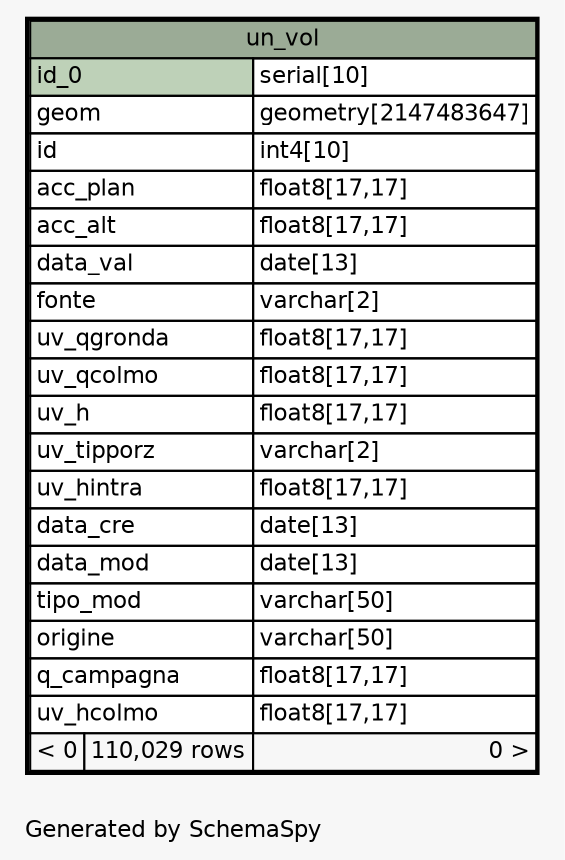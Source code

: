 // dot 2.38.0 on Mac OS X 10.10.1
// SchemaSpy rev 590
digraph "oneDegreeRelationshipsDiagram" {
  graph [
    rankdir="RL"
    bgcolor="#f7f7f7"
    label="\nGenerated by SchemaSpy"
    labeljust="l"
    nodesep="0.18"
    ranksep="0.46"
    fontname="Helvetica"
    fontsize="11"
  ];
  node [
    fontname="Helvetica"
    fontsize="11"
    shape="plaintext"
  ];
  edge [
    arrowsize="0.8"
  ];
  "un_vol" [
    label=<
    <TABLE BORDER="2" CELLBORDER="1" CELLSPACING="0" BGCOLOR="#ffffff">
      <TR><TD COLSPAN="3" BGCOLOR="#9bab96" ALIGN="CENTER">un_vol</TD></TR>
      <TR><TD PORT="id_0" COLSPAN="2" BGCOLOR="#bed1b8" ALIGN="LEFT">id_0</TD><TD PORT="id_0.type" ALIGN="LEFT">serial[10]</TD></TR>
      <TR><TD PORT="geom" COLSPAN="2" ALIGN="LEFT">geom</TD><TD PORT="geom.type" ALIGN="LEFT">geometry[2147483647]</TD></TR>
      <TR><TD PORT="id" COLSPAN="2" ALIGN="LEFT">id</TD><TD PORT="id.type" ALIGN="LEFT">int4[10]</TD></TR>
      <TR><TD PORT="acc_plan" COLSPAN="2" ALIGN="LEFT">acc_plan</TD><TD PORT="acc_plan.type" ALIGN="LEFT">float8[17,17]</TD></TR>
      <TR><TD PORT="acc_alt" COLSPAN="2" ALIGN="LEFT">acc_alt</TD><TD PORT="acc_alt.type" ALIGN="LEFT">float8[17,17]</TD></TR>
      <TR><TD PORT="data_val" COLSPAN="2" ALIGN="LEFT">data_val</TD><TD PORT="data_val.type" ALIGN="LEFT">date[13]</TD></TR>
      <TR><TD PORT="fonte" COLSPAN="2" ALIGN="LEFT">fonte</TD><TD PORT="fonte.type" ALIGN="LEFT">varchar[2]</TD></TR>
      <TR><TD PORT="uv_qgronda" COLSPAN="2" ALIGN="LEFT">uv_qgronda</TD><TD PORT="uv_qgronda.type" ALIGN="LEFT">float8[17,17]</TD></TR>
      <TR><TD PORT="uv_qcolmo" COLSPAN="2" ALIGN="LEFT">uv_qcolmo</TD><TD PORT="uv_qcolmo.type" ALIGN="LEFT">float8[17,17]</TD></TR>
      <TR><TD PORT="uv_h" COLSPAN="2" ALIGN="LEFT">uv_h</TD><TD PORT="uv_h.type" ALIGN="LEFT">float8[17,17]</TD></TR>
      <TR><TD PORT="uv_tipporz" COLSPAN="2" ALIGN="LEFT">uv_tipporz</TD><TD PORT="uv_tipporz.type" ALIGN="LEFT">varchar[2]</TD></TR>
      <TR><TD PORT="uv_hintra" COLSPAN="2" ALIGN="LEFT">uv_hintra</TD><TD PORT="uv_hintra.type" ALIGN="LEFT">float8[17,17]</TD></TR>
      <TR><TD PORT="data_cre" COLSPAN="2" ALIGN="LEFT">data_cre</TD><TD PORT="data_cre.type" ALIGN="LEFT">date[13]</TD></TR>
      <TR><TD PORT="data_mod" COLSPAN="2" ALIGN="LEFT">data_mod</TD><TD PORT="data_mod.type" ALIGN="LEFT">date[13]</TD></TR>
      <TR><TD PORT="tipo_mod" COLSPAN="2" ALIGN="LEFT">tipo_mod</TD><TD PORT="tipo_mod.type" ALIGN="LEFT">varchar[50]</TD></TR>
      <TR><TD PORT="origine" COLSPAN="2" ALIGN="LEFT">origine</TD><TD PORT="origine.type" ALIGN="LEFT">varchar[50]</TD></TR>
      <TR><TD PORT="q_campagna" COLSPAN="2" ALIGN="LEFT">q_campagna</TD><TD PORT="q_campagna.type" ALIGN="LEFT">float8[17,17]</TD></TR>
      <TR><TD PORT="uv_hcolmo" COLSPAN="2" ALIGN="LEFT">uv_hcolmo</TD><TD PORT="uv_hcolmo.type" ALIGN="LEFT">float8[17,17]</TD></TR>
      <TR><TD ALIGN="LEFT" BGCOLOR="#f7f7f7">&lt; 0</TD><TD ALIGN="RIGHT" BGCOLOR="#f7f7f7">110,029 rows</TD><TD ALIGN="RIGHT" BGCOLOR="#f7f7f7">0 &gt;</TD></TR>
    </TABLE>>
    URL="un_vol.html"
    tooltip="un_vol"
  ];
}
